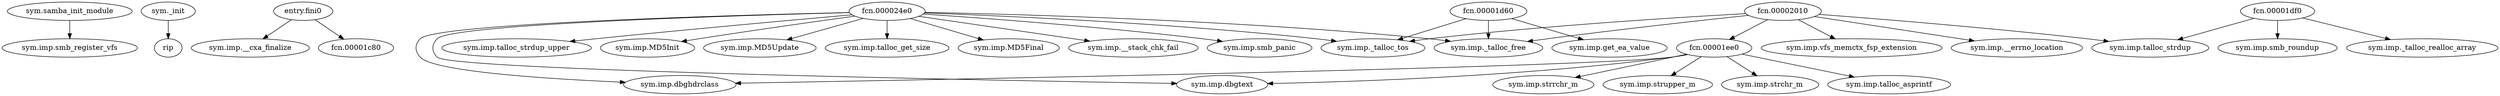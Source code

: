 digraph code {
  "0x00003cf0" [label="sym.samba_init_module"];
  "0x00003cf0" -> "0x00001a40";
  "0x00001a40" [label="sym.imp.smb_register_vfs"];
  "0x000018c8" [label="sym._init"];
  "0x000018c8" -> "0x00001c60";
  "0x00001c60" [label="rip"];
  "0x00001cf0" [label="entry.fini0"];
  "0x00001cf0" -> "0x00001a20";
  "0x00001a20" [label="sym.imp.__cxa_finalize"];
  "0x00001cf0" -> "0x00001c80";
  "0x00001c80" [label="fcn.00001c80"];
  "0x00001ee0" [label="fcn.00001ee0"];
  "0x00001ee0" -> "0x00001c10";
  "0x00001c10" [label="sym.imp.strchr_m"];
  "0x00001ee0" -> "0x00001a80";
  "0x00001a80" [label="sym.imp.talloc_asprintf"];
  "0x00001ee0" -> "0x00001bf0";
  "0x00001bf0" [label="sym.imp.strrchr_m"];
  "0x00001ee0" -> "0x00001980";
  "0x00001980" [label="sym.imp.strupper_m"];
  "0x00001ee0" -> "0x00001ba0";
  "0x00001ba0" [label="sym.imp.dbghdrclass"];
  "0x00001ee0" -> "0x00001b50";
  "0x00001b50" [label="sym.imp.dbgtext"];
  "0x00002010" [label="fcn.00002010"];
  "0x00002010" -> "0x00001aa0";
  "0x00001aa0" [label="sym.imp._talloc_tos"];
  "0x00002010" -> "0x00001ee0";
  "0x00001ee0" [label="fcn.00001ee0"];
  "0x00002010" -> "0x00001950";
  "0x00001950" [label="sym.imp._talloc_free"];
  "0x00002010" -> "0x00001b80";
  "0x00001b80" [label="sym.imp.vfs_memctx_fsp_extension"];
  "0x00002010" -> "0x000019f0";
  "0x000019f0" [label="sym.imp.talloc_strdup"];
  "0x00002010" -> "0x00001b20";
  "0x00001b20" [label="sym.imp.__errno_location"];
  "0x00001d60" [label="fcn.00001d60"];
  "0x00001d60" -> "0x00001aa0";
  "0x00001aa0" [label="sym.imp._talloc_tos"];
  "0x00001d60" -> "0x00001960";
  "0x00001960" [label="sym.imp.get_ea_value"];
  "0x00001d60" -> "0x00001950";
  "0x00001950" [label="sym.imp._talloc_free"];
  "0x000024e0" [label="fcn.000024e0"];
  "0x000024e0" -> "0x00001aa0";
  "0x00001aa0" [label="sym.imp._talloc_tos"];
  "0x000024e0" -> "0x00001920";
  "0x00001920" [label="sym.imp.talloc_strdup_upper"];
  "0x000024e0" -> "0x00001a50";
  "0x00001a50" [label="sym.imp.MD5Init"];
  "0x000024e0" -> "0x00001bd0";
  "0x00001bd0" [label="sym.imp.MD5Update"];
  "0x000024e0" -> "0x00001940";
  "0x00001940" [label="sym.imp.talloc_get_size"];
  "0x000024e0" -> "0x00001b10";
  "0x00001b10" [label="sym.imp.MD5Final"];
  "0x000024e0" -> "0x00001950";
  "0x00001950" [label="sym.imp._talloc_free"];
  "0x000024e0" -> "0x00001b70";
  "0x00001b70" [label="sym.imp.__stack_chk_fail"];
  "0x000024e0" -> "0x00001ba0";
  "0x00001ba0" [label="sym.imp.dbghdrclass"];
  "0x000024e0" -> "0x00001b50";
  "0x00001b50" [label="sym.imp.dbgtext"];
  "0x000024e0" -> "0x000019d0";
  "0x000019d0" [label="sym.imp.smb_panic"];
  "0x00001df0" [label="fcn.00001df0"];
  "0x00001df0" -> "0x000018f0";
  "0x000018f0" [label="sym.imp.smb_roundup"];
  "0x00001df0" -> "0x00001af0";
  "0x00001af0" [label="sym.imp._talloc_realloc_array"];
  "0x00001df0" -> "0x000019f0";
  "0x000019f0" [label="sym.imp.talloc_strdup"];
}